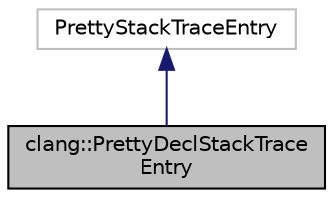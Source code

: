 digraph "clang::PrettyDeclStackTraceEntry"
{
 // LATEX_PDF_SIZE
  bgcolor="transparent";
  edge [fontname="Helvetica",fontsize="10",labelfontname="Helvetica",labelfontsize="10"];
  node [fontname="Helvetica",fontsize="10",shape=record];
  Node1 [label="clang::PrettyDeclStackTrace\lEntry",height=0.2,width=0.4,color="black", fillcolor="grey75", style="filled", fontcolor="black",tooltip="PrettyDeclStackTraceEntry - If a crash occurs in the parser while parsing something related to a decl..."];
  Node2 -> Node1 [dir="back",color="midnightblue",fontsize="10",style="solid",fontname="Helvetica"];
  Node2 [label="PrettyStackTraceEntry",height=0.2,width=0.4,color="grey75",tooltip=" "];
}
